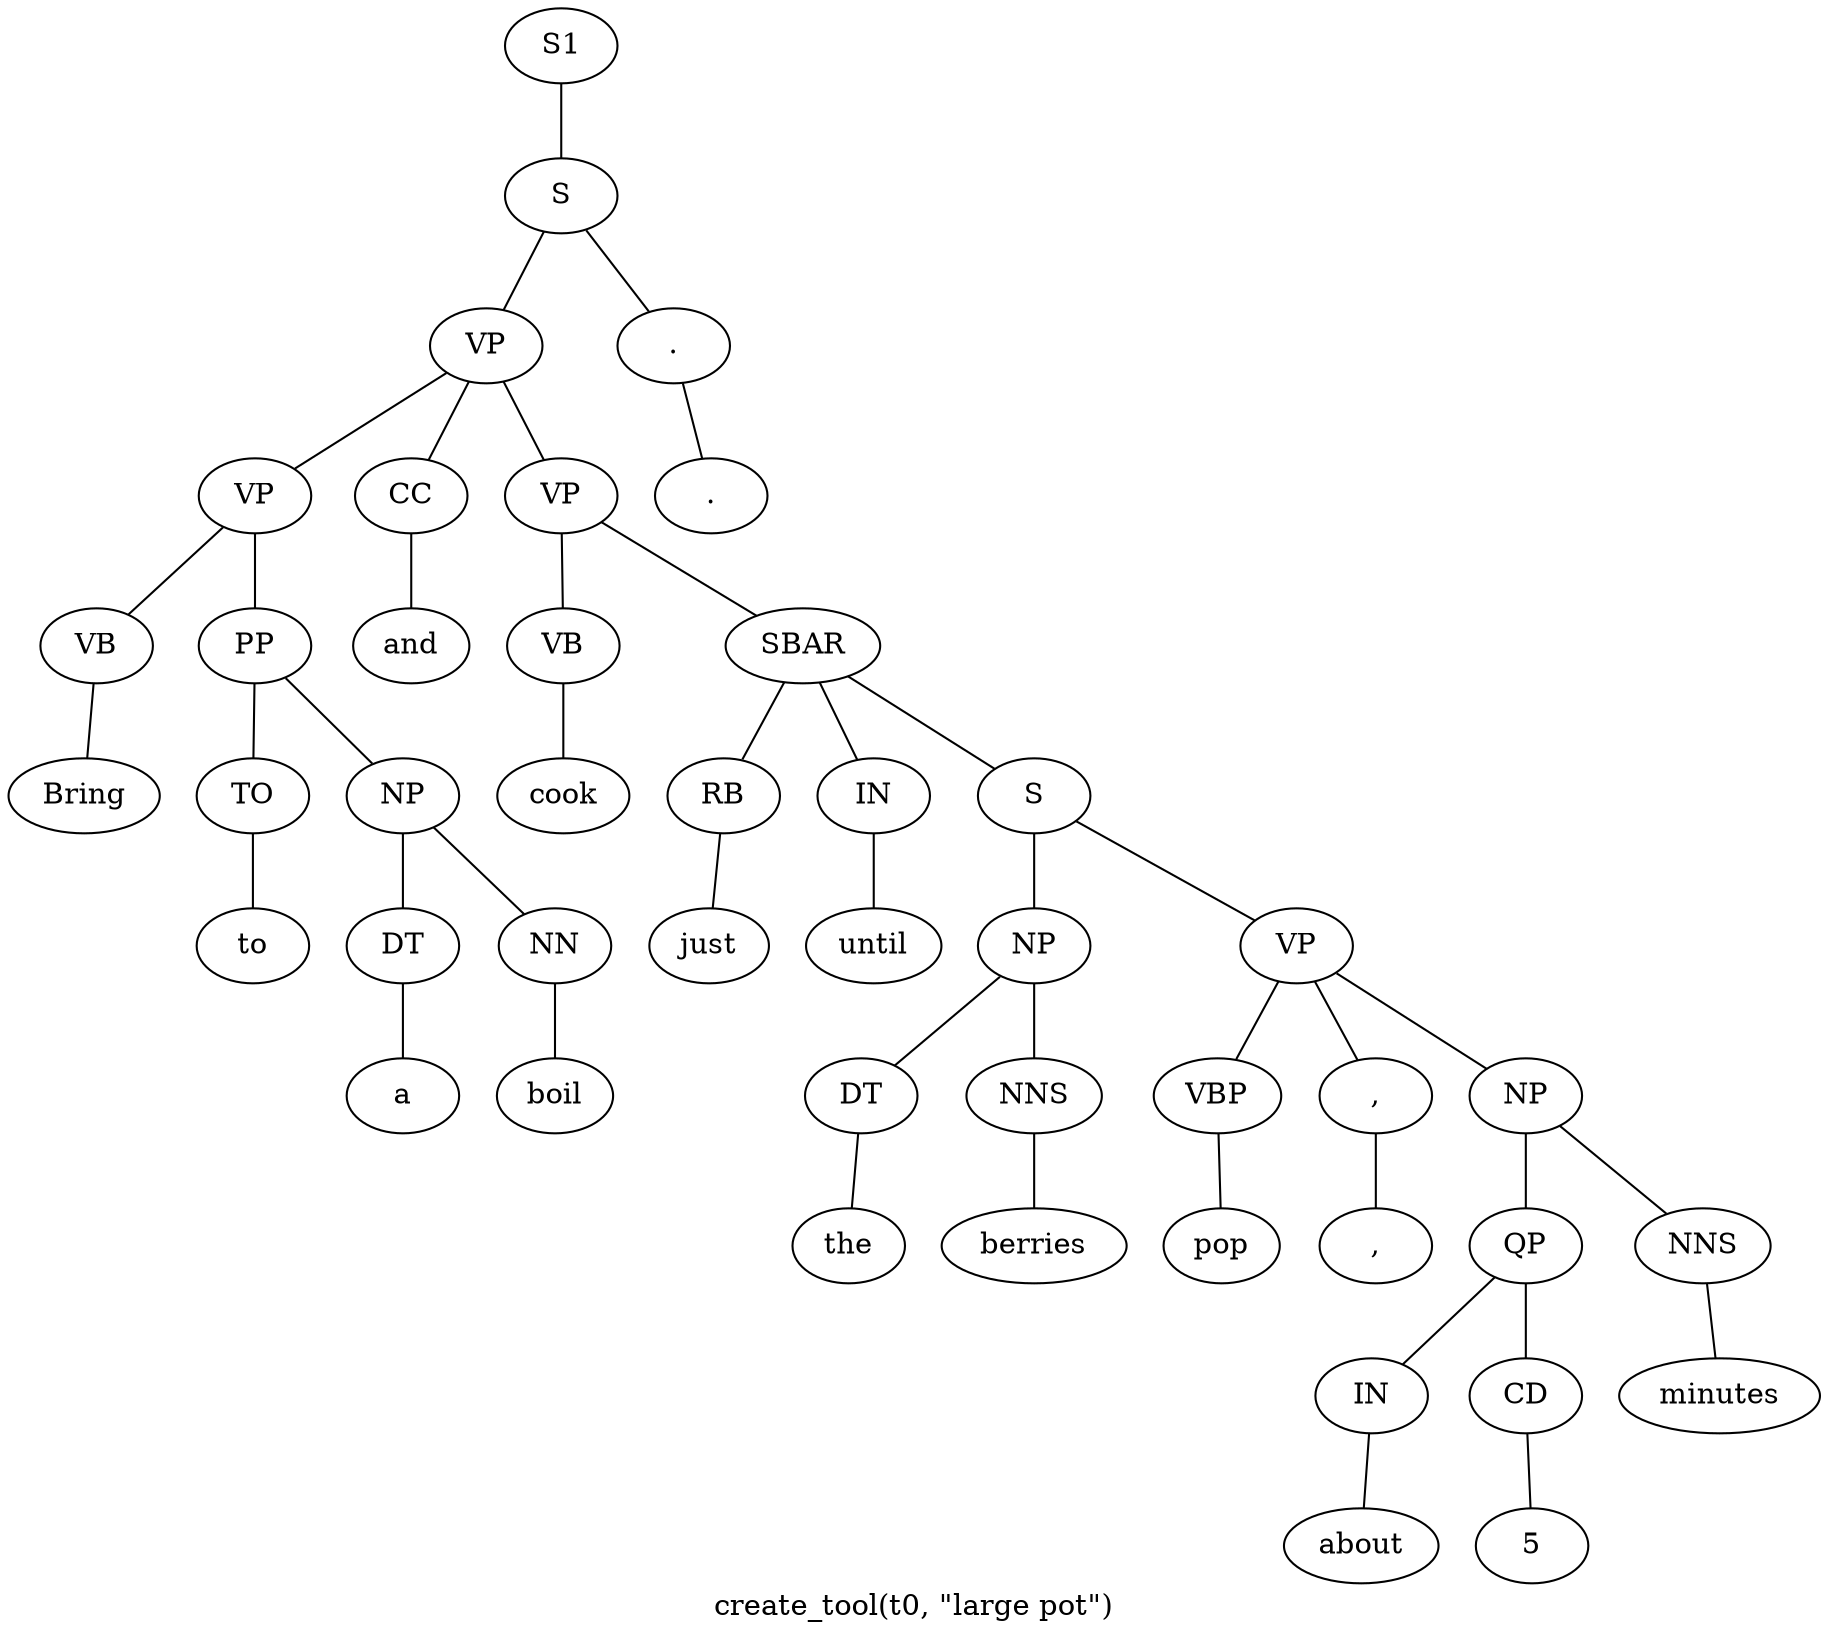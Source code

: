 graph SyntaxGraph {
	label = "create_tool(t0, \"large pot\")";
	Node0 [label="S1"];
	Node1 [label="S"];
	Node2 [label="VP"];
	Node3 [label="VP"];
	Node4 [label="VB"];
	Node5 [label="Bring"];
	Node6 [label="PP"];
	Node7 [label="TO"];
	Node8 [label="to"];
	Node9 [label="NP"];
	Node10 [label="DT"];
	Node11 [label="a"];
	Node12 [label="NN"];
	Node13 [label="boil"];
	Node14 [label="CC"];
	Node15 [label="and"];
	Node16 [label="VP"];
	Node17 [label="VB"];
	Node18 [label="cook"];
	Node19 [label="SBAR"];
	Node20 [label="RB"];
	Node21 [label="just"];
	Node22 [label="IN"];
	Node23 [label="until"];
	Node24 [label="S"];
	Node25 [label="NP"];
	Node26 [label="DT"];
	Node27 [label="the"];
	Node28 [label="NNS"];
	Node29 [label="berries"];
	Node30 [label="VP"];
	Node31 [label="VBP"];
	Node32 [label="pop"];
	Node33 [label=","];
	Node34 [label=","];
	Node35 [label="NP"];
	Node36 [label="QP"];
	Node37 [label="IN"];
	Node38 [label="about"];
	Node39 [label="CD"];
	Node40 [label="5"];
	Node41 [label="NNS"];
	Node42 [label="minutes"];
	Node43 [label="."];
	Node44 [label="."];

	Node0 -- Node1;
	Node1 -- Node2;
	Node1 -- Node43;
	Node2 -- Node3;
	Node2 -- Node14;
	Node2 -- Node16;
	Node3 -- Node4;
	Node3 -- Node6;
	Node4 -- Node5;
	Node6 -- Node7;
	Node6 -- Node9;
	Node7 -- Node8;
	Node9 -- Node10;
	Node9 -- Node12;
	Node10 -- Node11;
	Node12 -- Node13;
	Node14 -- Node15;
	Node16 -- Node17;
	Node16 -- Node19;
	Node17 -- Node18;
	Node19 -- Node20;
	Node19 -- Node22;
	Node19 -- Node24;
	Node20 -- Node21;
	Node22 -- Node23;
	Node24 -- Node25;
	Node24 -- Node30;
	Node25 -- Node26;
	Node25 -- Node28;
	Node26 -- Node27;
	Node28 -- Node29;
	Node30 -- Node31;
	Node30 -- Node33;
	Node30 -- Node35;
	Node31 -- Node32;
	Node33 -- Node34;
	Node35 -- Node36;
	Node35 -- Node41;
	Node36 -- Node37;
	Node36 -- Node39;
	Node37 -- Node38;
	Node39 -- Node40;
	Node41 -- Node42;
	Node43 -- Node44;
}
